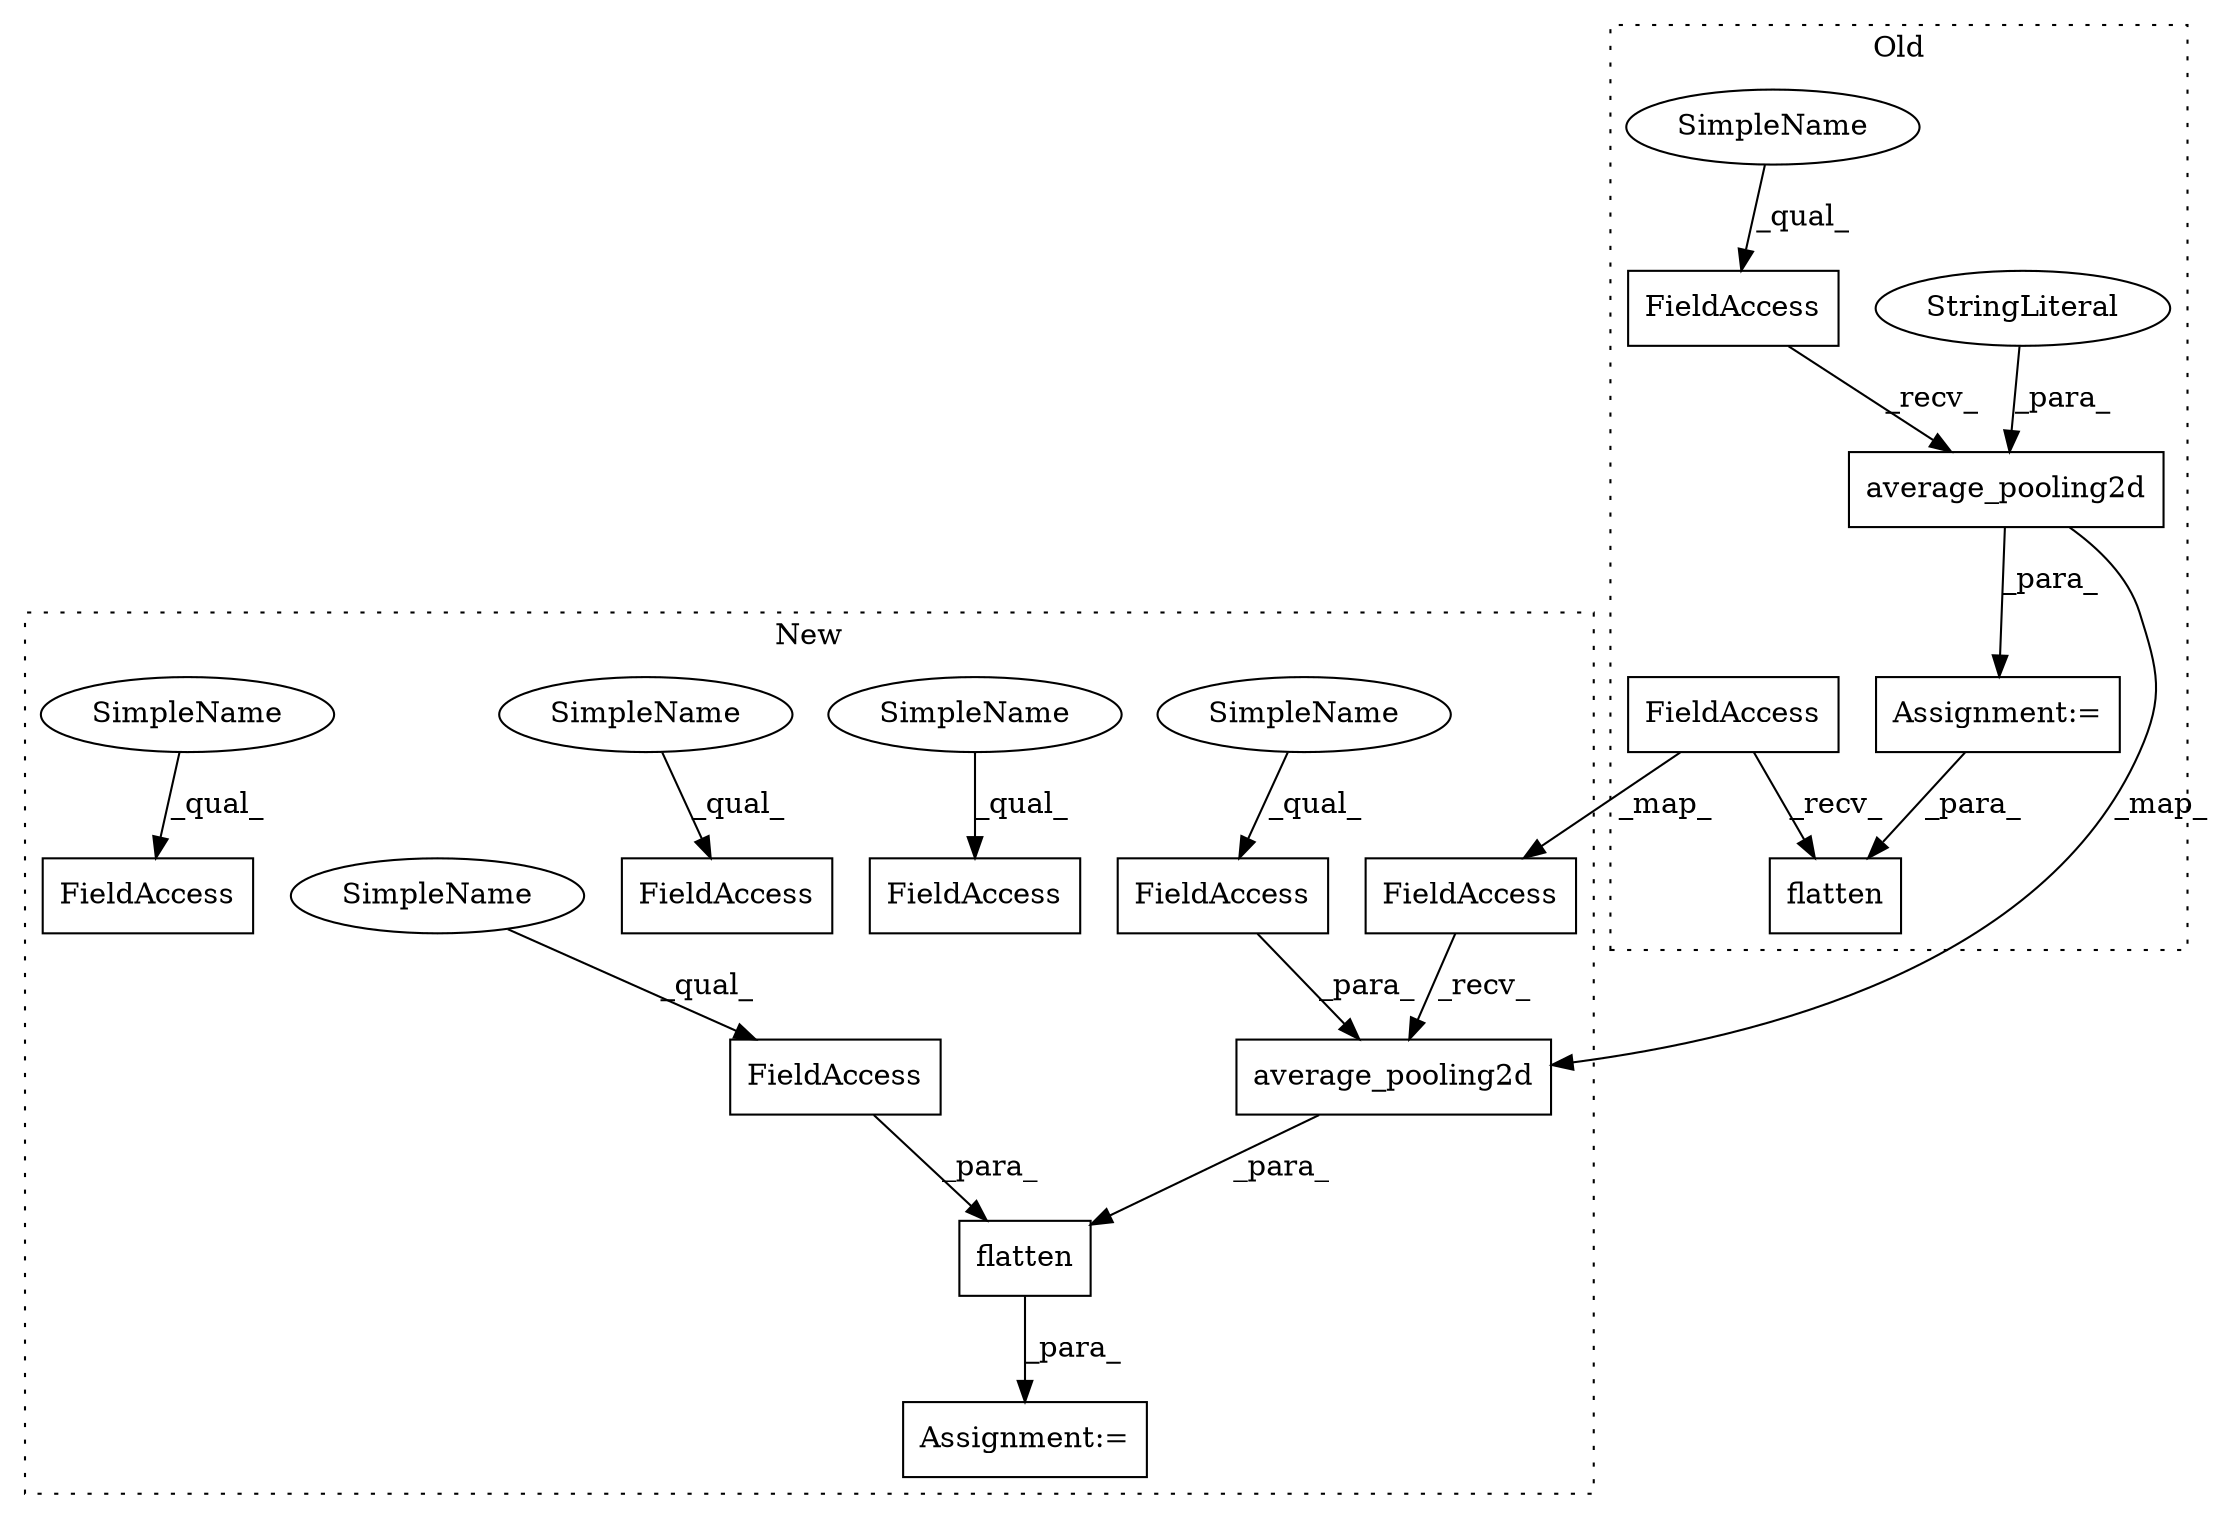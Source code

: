 digraph G {
subgraph cluster0 {
1 [label="average_pooling2d" a="32" s="3255,3316" l="18,1" shape="box"];
5 [label="flatten" a="32" s="3343,3352" l="8,1" shape="box"];
8 [label="FieldAccess" a="22" s="3237" l="17" shape="box"];
10 [label="FieldAccess" a="22" s="3325" l="17" shape="box"];
12 [label="StringLiteral" a="45" s="3280" l="16" shape="ellipse"];
13 [label="Assignment:=" a="7" s="3236" l="1" shape="box"];
16 [label="SimpleName" a="42" s="3237" l="10" shape="ellipse"];
label = "Old";
style="dotted";
}
subgraph cluster1 {
2 [label="average_pooling2d" a="32" s="3685,3746" l="18,1" shape="box"];
3 [label="Assignment:=" a="7" s="3754" l="1" shape="box"];
4 [label="flatten" a="32" s="3755,3793" l="8,1" shape="box"];
6 [label="FieldAccess" a="22" s="3710" l="16" shape="box"];
7 [label="FieldAccess" a="22" s="2709" l="16" shape="box"];
9 [label="FieldAccess" a="22" s="3777" l="16" shape="box"];
11 [label="FieldAccess" a="22" s="3667" l="17" shape="box"];
14 [label="FieldAccess" a="22" s="3572" l="16" shape="box"];
15 [label="FieldAccess" a="22" s="3349" l="16" shape="box"];
17 [label="SimpleName" a="42" s="3349" l="4" shape="ellipse"];
18 [label="SimpleName" a="42" s="3572" l="4" shape="ellipse"];
19 [label="SimpleName" a="42" s="3777" l="4" shape="ellipse"];
20 [label="SimpleName" a="42" s="3710" l="4" shape="ellipse"];
21 [label="SimpleName" a="42" s="2709" l="4" shape="ellipse"];
label = "New";
style="dotted";
}
1 -> 13 [label="_para_"];
1 -> 2 [label="_map_"];
2 -> 4 [label="_para_"];
4 -> 3 [label="_para_"];
6 -> 2 [label="_para_"];
8 -> 1 [label="_recv_"];
9 -> 4 [label="_para_"];
10 -> 5 [label="_recv_"];
10 -> 11 [label="_map_"];
11 -> 2 [label="_recv_"];
12 -> 1 [label="_para_"];
13 -> 5 [label="_para_"];
16 -> 8 [label="_qual_"];
17 -> 15 [label="_qual_"];
18 -> 14 [label="_qual_"];
19 -> 9 [label="_qual_"];
20 -> 6 [label="_qual_"];
21 -> 7 [label="_qual_"];
}